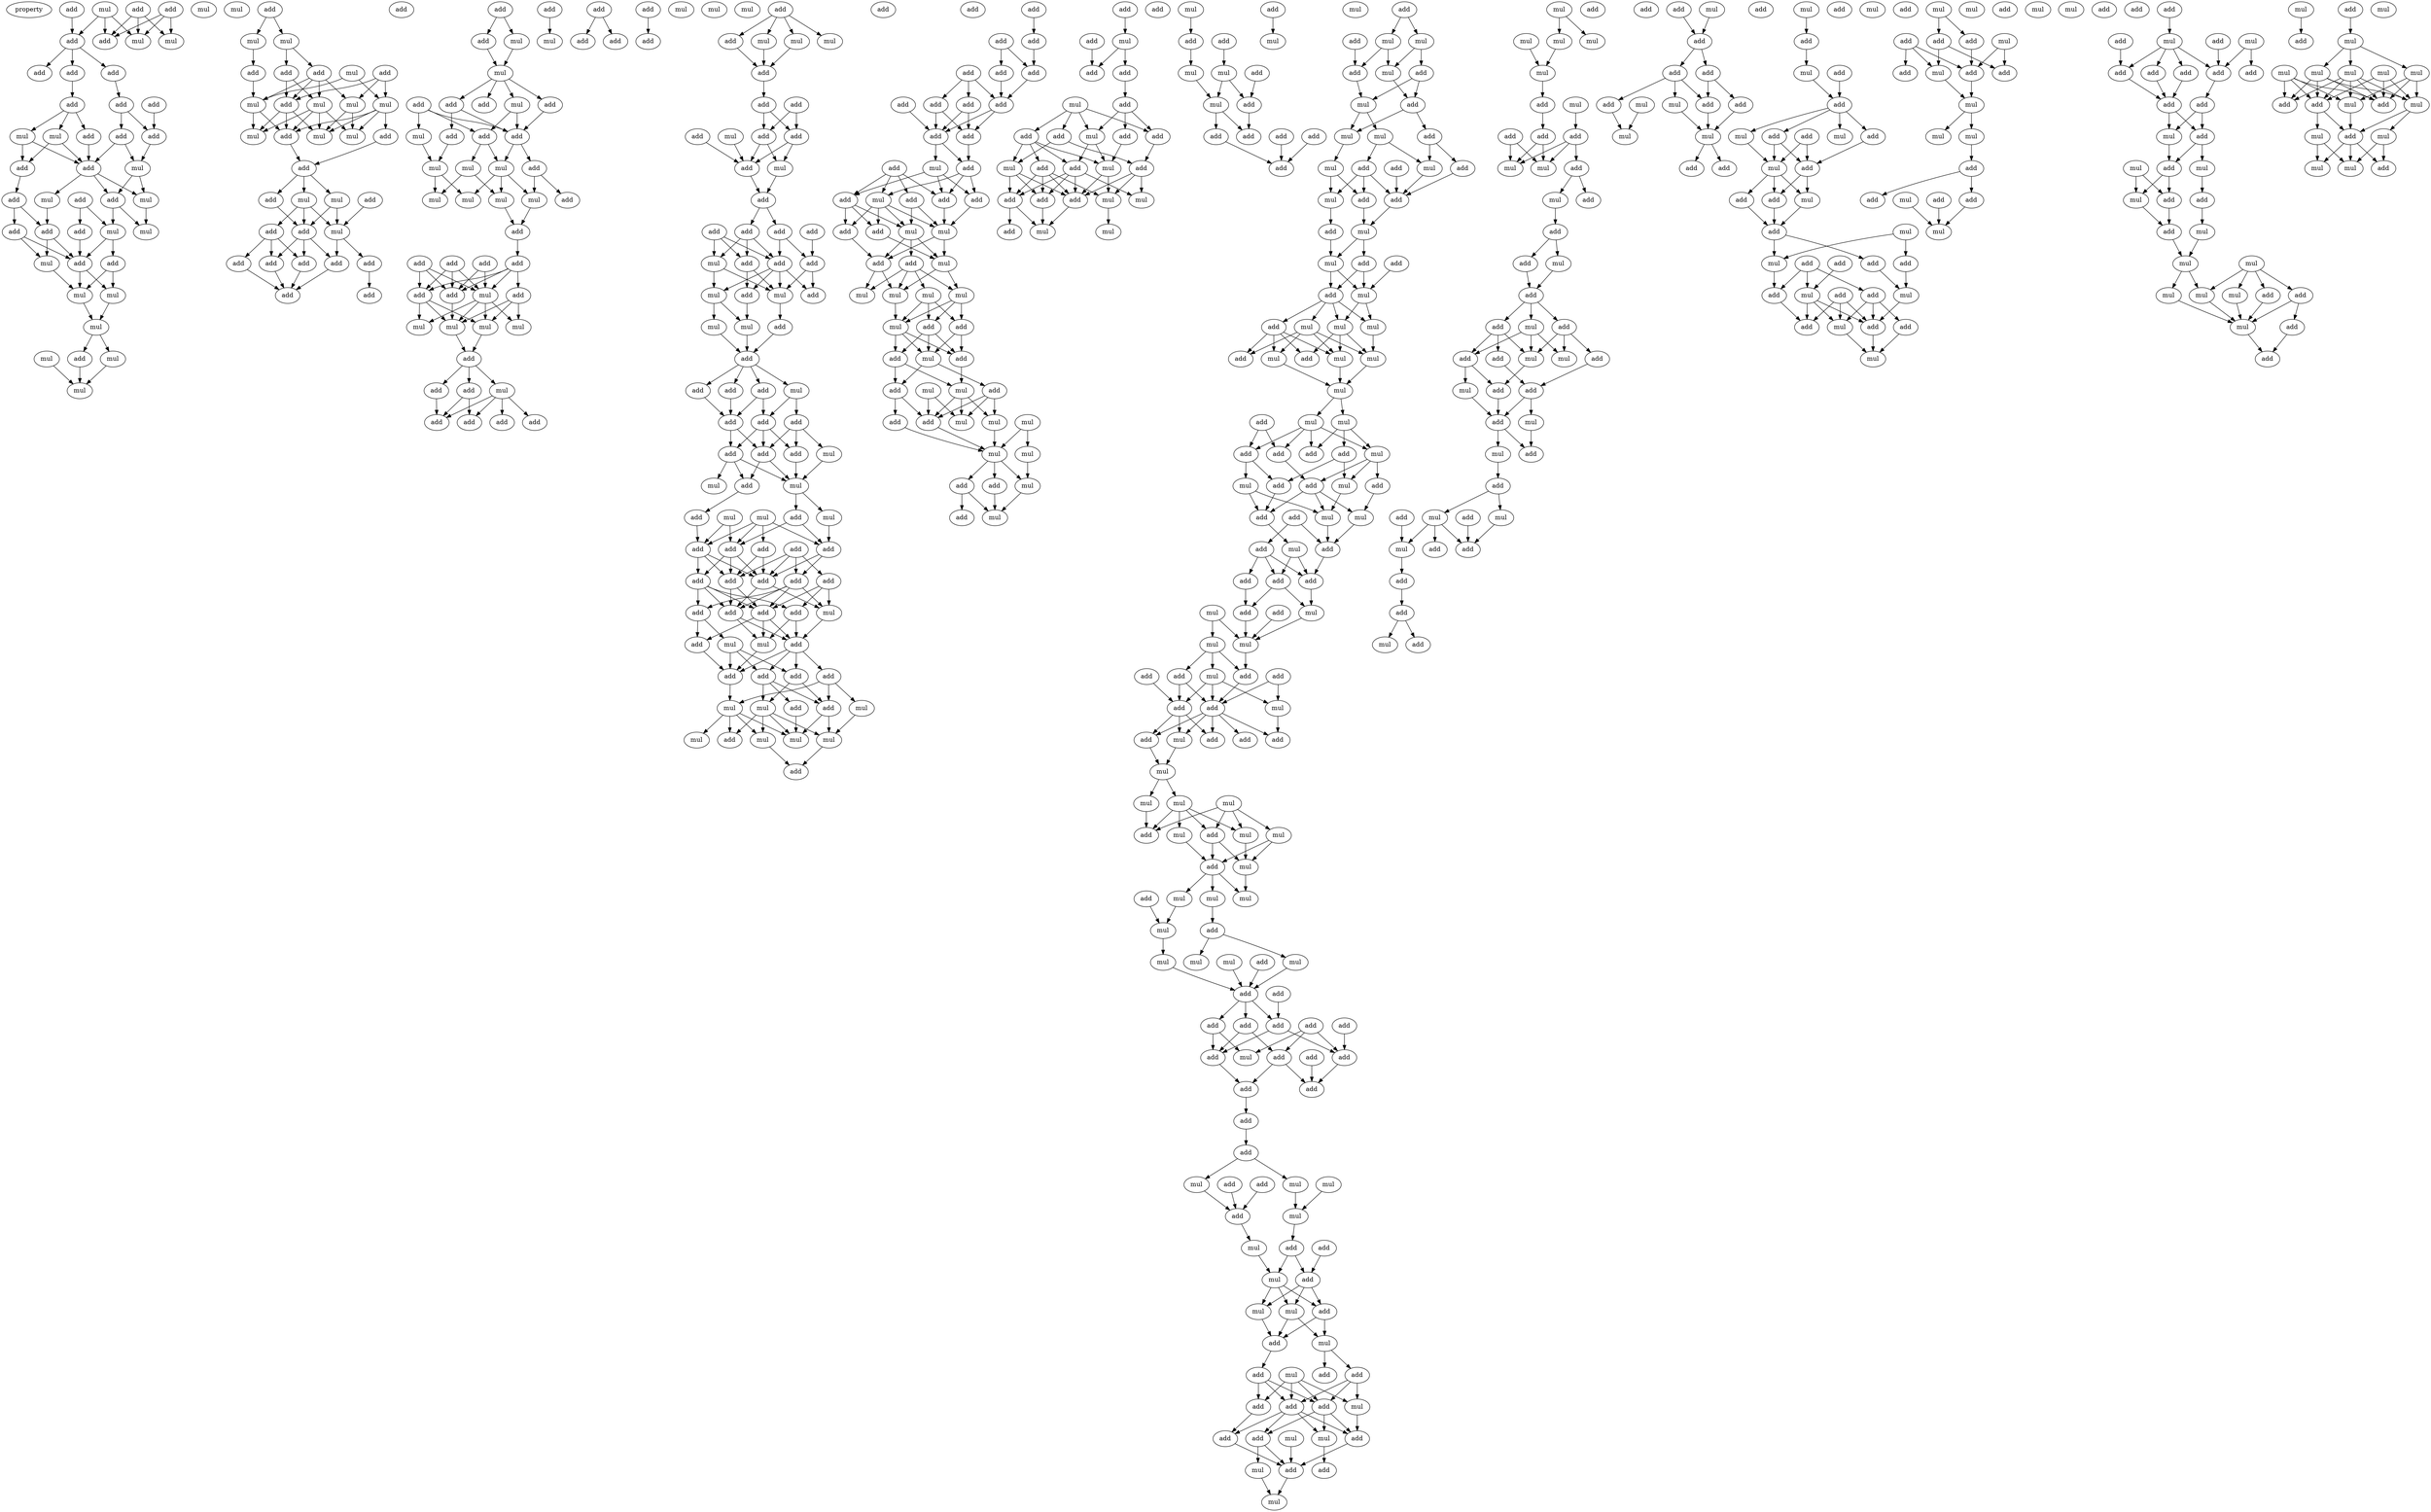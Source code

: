 digraph {
    node [fontcolor=black]
    property [mul=2,lf=1.7]
    0 [ label = mul ];
    1 [ label = add ];
    2 [ label = add ];
    3 [ label = add ];
    4 [ label = mul ];
    5 [ label = add ];
    6 [ label = add ];
    7 [ label = mul ];
    8 [ label = add ];
    9 [ label = add ];
    10 [ label = add ];
    11 [ label = add ];
    12 [ label = add ];
    13 [ label = add ];
    14 [ label = mul ];
    15 [ label = mul ];
    16 [ label = add ];
    17 [ label = add ];
    18 [ label = add ];
    19 [ label = add ];
    20 [ label = add ];
    21 [ label = mul ];
    22 [ label = mul ];
    23 [ label = add ];
    24 [ label = mul ];
    25 [ label = add ];
    26 [ label = add ];
    27 [ label = add ];
    28 [ label = add ];
    29 [ label = mul ];
    30 [ label = mul ];
    31 [ label = add ];
    32 [ label = add ];
    33 [ label = add ];
    34 [ label = mul ];
    35 [ label = mul ];
    36 [ label = mul ];
    37 [ label = mul ];
    38 [ label = mul ];
    39 [ label = mul ];
    40 [ label = add ];
    41 [ label = mul ];
    42 [ label = mul ];
    43 [ label = mul ];
    44 [ label = add ];
    45 [ label = add ];
    46 [ label = mul ];
    47 [ label = mul ];
    48 [ label = add ];
    49 [ label = mul ];
    50 [ label = add ];
    51 [ label = add ];
    52 [ label = add ];
    53 [ label = mul ];
    54 [ label = mul ];
    55 [ label = add ];
    56 [ label = mul ];
    57 [ label = mul ];
    58 [ label = mul ];
    59 [ label = mul ];
    60 [ label = add ];
    61 [ label = mul ];
    62 [ label = add ];
    63 [ label = add ];
    64 [ label = mul ];
    65 [ label = add ];
    66 [ label = add ];
    67 [ label = mul ];
    68 [ label = add ];
    69 [ label = add ];
    70 [ label = mul ];
    71 [ label = add ];
    72 [ label = add ];
    73 [ label = add ];
    74 [ label = add ];
    75 [ label = add ];
    76 [ label = add ];
    77 [ label = add ];
    78 [ label = add ];
    79 [ label = add ];
    80 [ label = mul ];
    81 [ label = mul ];
    82 [ label = add ];
    83 [ label = add ];
    84 [ label = add ];
    85 [ label = add ];
    86 [ label = mul ];
    87 [ label = add ];
    88 [ label = mul ];
    89 [ label = add ];
    90 [ label = add ];
    91 [ label = mul ];
    92 [ label = add ];
    93 [ label = mul ];
    94 [ label = mul ];
    95 [ label = mul ];
    96 [ label = add ];
    97 [ label = mul ];
    98 [ label = mul ];
    99 [ label = mul ];
    100 [ label = add ];
    101 [ label = add ];
    102 [ label = add ];
    103 [ label = add ];
    104 [ label = add ];
    105 [ label = add ];
    106 [ label = add ];
    107 [ label = mul ];
    108 [ label = add ];
    109 [ label = mul ];
    110 [ label = mul ];
    111 [ label = mul ];
    112 [ label = mul ];
    113 [ label = add ];
    114 [ label = add ];
    115 [ label = mul ];
    116 [ label = add ];
    117 [ label = add ];
    118 [ label = add ];
    119 [ label = add ];
    120 [ label = add ];
    121 [ label = add ];
    122 [ label = mul ];
    123 [ label = add ];
    124 [ label = add ];
    125 [ label = mul ];
    126 [ label = mul ];
    127 [ label = mul ];
    128 [ label = add ];
    129 [ label = add ];
    130 [ label = add ];
    131 [ label = add ];
    132 [ label = add ];
    133 [ label = mul ];
    134 [ label = mul ];
    135 [ label = add ];
    136 [ label = mul ];
    137 [ label = add ];
    138 [ label = add ];
    139 [ label = add ];
    140 [ label = add ];
    141 [ label = add ];
    142 [ label = add ];
    143 [ label = mul ];
    144 [ label = add ];
    145 [ label = mul ];
    146 [ label = add ];
    147 [ label = add ];
    148 [ label = add ];
    149 [ label = add ];
    150 [ label = add ];
    151 [ label = add ];
    152 [ label = add ];
    153 [ label = mul ];
    154 [ label = add ];
    155 [ label = add ];
    156 [ label = add ];
    157 [ label = mul ];
    158 [ label = mul ];
    159 [ label = add ];
    160 [ label = add ];
    161 [ label = mul ];
    162 [ label = mul ];
    163 [ label = add ];
    164 [ label = add ];
    165 [ label = add ];
    166 [ label = add ];
    167 [ label = mul ];
    168 [ label = add ];
    169 [ label = add ];
    170 [ label = add ];
    171 [ label = add ];
    172 [ label = mul ];
    173 [ label = add ];
    174 [ label = add ];
    175 [ label = mul ];
    176 [ label = add ];
    177 [ label = mul ];
    178 [ label = mul ];
    179 [ label = mul ];
    180 [ label = add ];
    181 [ label = mul ];
    182 [ label = add ];
    183 [ label = add ];
    184 [ label = add ];
    185 [ label = add ];
    186 [ label = add ];
    187 [ label = add ];
    188 [ label = add ];
    189 [ label = add ];
    190 [ label = add ];
    191 [ label = add ];
    192 [ label = add ];
    193 [ label = add ];
    194 [ label = add ];
    195 [ label = add ];
    196 [ label = mul ];
    197 [ label = add ];
    198 [ label = add ];
    199 [ label = add ];
    200 [ label = mul ];
    201 [ label = mul ];
    202 [ label = add ];
    203 [ label = add ];
    204 [ label = add ];
    205 [ label = add ];
    206 [ label = mul ];
    207 [ label = add ];
    208 [ label = mul ];
    209 [ label = mul ];
    210 [ label = add ];
    211 [ label = mul ];
    212 [ label = mul ];
    213 [ label = mul ];
    214 [ label = mul ];
    215 [ label = add ];
    216 [ label = add ];
    217 [ label = add ];
    218 [ label = add ];
    219 [ label = add ];
    220 [ label = add ];
    221 [ label = add ];
    222 [ label = add ];
    223 [ label = add ];
    224 [ label = add ];
    225 [ label = add ];
    226 [ label = add ];
    227 [ label = add ];
    228 [ label = add ];
    229 [ label = add ];
    230 [ label = add ];
    231 [ label = mul ];
    232 [ label = add ];
    233 [ label = mul ];
    234 [ label = add ];
    235 [ label = add ];
    236 [ label = add ];
    237 [ label = add ];
    238 [ label = add ];
    239 [ label = mul ];
    240 [ label = mul ];
    241 [ label = add ];
    242 [ label = add ];
    243 [ label = mul ];
    244 [ label = mul ];
    245 [ label = mul ];
    246 [ label = mul ];
    247 [ label = mul ];
    248 [ label = mul ];
    249 [ label = add ];
    250 [ label = add ];
    251 [ label = mul ];
    252 [ label = add ];
    253 [ label = add ];
    254 [ label = mul ];
    255 [ label = add ];
    256 [ label = add ];
    257 [ label = mul ];
    258 [ label = mul ];
    259 [ label = mul ];
    260 [ label = add ];
    261 [ label = mul ];
    262 [ label = add ];
    263 [ label = mul ];
    264 [ label = mul ];
    265 [ label = add ];
    266 [ label = add ];
    267 [ label = mul ];
    268 [ label = add ];
    269 [ label = mul ];
    270 [ label = add ];
    271 [ label = mul ];
    272 [ label = add ];
    273 [ label = add ];
    274 [ label = add ];
    275 [ label = add ];
    276 [ label = mul ];
    277 [ label = add ];
    278 [ label = add ];
    279 [ label = mul ];
    280 [ label = add ];
    281 [ label = add ];
    282 [ label = add ];
    283 [ label = mul ];
    284 [ label = add ];
    285 [ label = add ];
    286 [ label = add ];
    287 [ label = mul ];
    288 [ label = add ];
    289 [ label = mul ];
    290 [ label = add ];
    291 [ label = mul ];
    292 [ label = add ];
    293 [ label = mul ];
    294 [ label = mul ];
    295 [ label = add ];
    296 [ label = mul ];
    297 [ label = add ];
    298 [ label = add ];
    299 [ label = add ];
    300 [ label = mul ];
    301 [ label = mul ];
    302 [ label = mul ];
    303 [ label = add ];
    304 [ label = add ];
    305 [ label = add ];
    306 [ label = add ];
    307 [ label = add ];
    308 [ label = add ];
    309 [ label = add ];
    310 [ label = mul ];
    311 [ label = mul ];
    312 [ label = add ];
    313 [ label = mul ];
    314 [ label = mul ];
    315 [ label = add ];
    316 [ label = add ];
    317 [ label = mul ];
    318 [ label = add ];
    319 [ label = add ];
    320 [ label = mul ];
    321 [ label = add ];
    322 [ label = mul ];
    323 [ label = mul ];
    324 [ label = mul ];
    325 [ label = add ];
    326 [ label = mul ];
    327 [ label = add ];
    328 [ label = add ];
    329 [ label = add ];
    330 [ label = add ];
    331 [ label = mul ];
    332 [ label = mul ];
    333 [ label = add ];
    334 [ label = add ];
    335 [ label = mul ];
    336 [ label = add ];
    337 [ label = add ];
    338 [ label = mul ];
    339 [ label = mul ];
    340 [ label = mul ];
    341 [ label = add ];
    342 [ label = mul ];
    343 [ label = mul ];
    344 [ label = add ];
    345 [ label = mul ];
    346 [ label = add ];
    347 [ label = mul ];
    348 [ label = mul ];
    349 [ label = mul ];
    350 [ label = add ];
    351 [ label = mul ];
    352 [ label = add ];
    353 [ label = mul ];
    354 [ label = add ];
    355 [ label = add ];
    356 [ label = add ];
    357 [ label = add ];
    358 [ label = add ];
    359 [ label = add ];
    360 [ label = mul ];
    361 [ label = mul ];
    362 [ label = add ];
    363 [ label = add ];
    364 [ label = mul ];
    365 [ label = mul ];
    366 [ label = add ];
    367 [ label = add ];
    368 [ label = mul ];
    369 [ label = add ];
    370 [ label = add ];
    371 [ label = add ];
    372 [ label = mul ];
    373 [ label = add ];
    374 [ label = mul ];
    375 [ label = add ];
    376 [ label = mul ];
    377 [ label = mul ];
    378 [ label = mul ];
    379 [ label = add ];
    380 [ label = add ];
    381 [ label = add ];
    382 [ label = add ];
    383 [ label = add ];
    384 [ label = add ];
    385 [ label = mul ];
    386 [ label = add ];
    387 [ label = add ];
    388 [ label = add ];
    389 [ label = add ];
    390 [ label = mul ];
    391 [ label = mul ];
    392 [ label = mul ];
    393 [ label = mul ];
    394 [ label = mul ];
    395 [ label = add ];
    396 [ label = add ];
    397 [ label = mul ];
    398 [ label = mul ];
    399 [ label = mul ];
    400 [ label = add ];
    401 [ label = mul ];
    402 [ label = mul ];
    403 [ label = mul ];
    404 [ label = mul ];
    405 [ label = add ];
    406 [ label = mul ];
    407 [ label = add ];
    408 [ label = mul ];
    409 [ label = mul ];
    410 [ label = mul ];
    411 [ label = mul ];
    412 [ label = add ];
    413 [ label = add ];
    414 [ label = add ];
    415 [ label = add ];
    416 [ label = add ];
    417 [ label = add ];
    418 [ label = add ];
    419 [ label = add ];
    420 [ label = mul ];
    421 [ label = add ];
    422 [ label = add ];
    423 [ label = add ];
    424 [ label = add ];
    425 [ label = add ];
    426 [ label = add ];
    427 [ label = add ];
    428 [ label = add ];
    429 [ label = add ];
    430 [ label = mul ];
    431 [ label = add ];
    432 [ label = mul ];
    433 [ label = mul ];
    434 [ label = add ];
    435 [ label = mul ];
    436 [ label = add ];
    437 [ label = add ];
    438 [ label = mul ];
    439 [ label = mul ];
    440 [ label = add ];
    441 [ label = add ];
    442 [ label = mul ];
    443 [ label = mul ];
    444 [ label = add ];
    445 [ label = mul ];
    446 [ label = add ];
    447 [ label = mul ];
    448 [ label = add ];
    449 [ label = add ];
    450 [ label = mul ];
    451 [ label = add ];
    452 [ label = add ];
    453 [ label = add ];
    454 [ label = mul ];
    455 [ label = add ];
    456 [ label = add ];
    457 [ label = mul ];
    458 [ label = add ];
    459 [ label = add ];
    460 [ label = add ];
    461 [ label = mul ];
    462 [ label = mul ];
    463 [ label = mul ];
    464 [ label = mul ];
    465 [ label = mul ];
    466 [ label = mul ];
    467 [ label = mul ];
    468 [ label = add ];
    469 [ label = mul ];
    470 [ label = add ];
    471 [ label = add ];
    472 [ label = add ];
    473 [ label = mul ];
    474 [ label = mul ];
    475 [ label = add ];
    476 [ label = mul ];
    477 [ label = add ];
    478 [ label = add ];
    479 [ label = add ];
    480 [ label = add ];
    481 [ label = mul ];
    482 [ label = add ];
    483 [ label = mul ];
    484 [ label = add ];
    485 [ label = add ];
    486 [ label = add ];
    487 [ label = mul ];
    488 [ label = add ];
    489 [ label = mul ];
    490 [ label = add ];
    491 [ label = mul ];
    492 [ label = add ];
    493 [ label = add ];
    494 [ label = add ];
    495 [ label = mul ];
    496 [ label = mul ];
    497 [ label = add ];
    498 [ label = add ];
    499 [ label = add ];
    500 [ label = mul ];
    501 [ label = add ];
    502 [ label = add ];
    503 [ label = mul ];
    504 [ label = add ];
    505 [ label = mul ];
    506 [ label = add ];
    507 [ label = add ];
    508 [ label = add ];
    509 [ label = mul ];
    510 [ label = add ];
    511 [ label = add ];
    512 [ label = mul ];
    513 [ label = add ];
    514 [ label = add ];
    515 [ label = add ];
    516 [ label = add ];
    517 [ label = mul ];
    518 [ label = add ];
    519 [ label = add ];
    520 [ label = mul ];
    521 [ label = mul ];
    522 [ label = mul ];
    523 [ label = add ];
    524 [ label = add ];
    525 [ label = add ];
    526 [ label = mul ];
    527 [ label = add ];
    528 [ label = add ];
    529 [ label = mul ];
    530 [ label = mul ];
    531 [ label = add ];
    532 [ label = add ];
    533 [ label = add ];
    534 [ label = add ];
    535 [ label = add ];
    536 [ label = mul ];
    537 [ label = add ];
    538 [ label = mul ];
    539 [ label = mul ];
    540 [ label = add ];
    541 [ label = add ];
    542 [ label = add ];
    543 [ label = mul ];
    544 [ label = mul ];
    545 [ label = add ];
    546 [ label = mul ];
    547 [ label = add ];
    548 [ label = add ];
    549 [ label = add ];
    550 [ label = add ];
    551 [ label = add ];
    552 [ label = add ];
    553 [ label = add ];
    554 [ label = mul ];
    555 [ label = mul ];
    556 [ label = add ];
    557 [ label = add ];
    558 [ label = add ];
    559 [ label = mul ];
    560 [ label = mul ];
    561 [ label = mul ];
    562 [ label = add ];
    563 [ label = add ];
    564 [ label = mul ];
    565 [ label = add ];
    566 [ label = mul ];
    567 [ label = add ];
    568 [ label = add ];
    569 [ label = add ];
    570 [ label = mul ];
    571 [ label = mul ];
    572 [ label = add ];
    573 [ label = mul ];
    574 [ label = mul ];
    575 [ label = mul ];
    576 [ label = add ];
    577 [ label = mul ];
    578 [ label = add ];
    579 [ label = add ];
    580 [ label = add ];
    581 [ label = mul ];
    582 [ label = mul ];
    583 [ label = add ];
    584 [ label = add ];
    585 [ label = add ];
    586 [ label = add ];
    587 [ label = add ];
    588 [ label = mul ];
    589 [ label = mul ];
    590 [ label = add ];
    591 [ label = add ];
    592 [ label = add ];
    593 [ label = add ];
    594 [ label = add ];
    595 [ label = add ];
    596 [ label = add ];
    597 [ label = mul ];
    598 [ label = add ];
    599 [ label = add ];
    600 [ label = mul ];
    601 [ label = mul ];
    602 [ label = mul ];
    603 [ label = add ];
    604 [ label = add ];
    605 [ label = mul ];
    606 [ label = add ];
    607 [ label = mul ];
    608 [ label = mul ];
    609 [ label = mul ];
    610 [ label = add ];
    611 [ label = mul ];
    612 [ label = mul ];
    613 [ label = add ];
    614 [ label = mul ];
    615 [ label = add ];
    616 [ label = add ];
    617 [ label = mul ];
    618 [ label = add ];
    619 [ label = add ];
    620 [ label = mul ];
    621 [ label = mul ];
    622 [ label = mul ];
    623 [ label = mul ];
    624 [ label = mul ];
    625 [ label = mul ];
    626 [ label = add ];
    627 [ label = mul ];
    628 [ label = mul ];
    629 [ label = add ];
    630 [ label = add ];
    631 [ label = mul ];
    632 [ label = mul ];
    633 [ label = add ];
    634 [ label = add ];
    635 [ label = mul ];
    636 [ label = mul ];
    637 [ label = mul ];
    0 -> 5 [ name = 0 ];
    0 -> 6 [ name = 1 ];
    0 -> 7 [ name = 2 ];
    1 -> 4 [ name = 3 ];
    1 -> 6 [ name = 4 ];
    1 -> 7 [ name = 5 ];
    2 -> 4 [ name = 6 ];
    2 -> 6 [ name = 7 ];
    2 -> 7 [ name = 8 ];
    3 -> 5 [ name = 9 ];
    5 -> 8 [ name = 10 ];
    5 -> 9 [ name = 11 ];
    5 -> 10 [ name = 12 ];
    9 -> 13 [ name = 13 ];
    10 -> 12 [ name = 14 ];
    11 -> 17 [ name = 15 ];
    12 -> 17 [ name = 16 ];
    12 -> 18 [ name = 17 ];
    13 -> 14 [ name = 18 ];
    13 -> 15 [ name = 19 ];
    13 -> 16 [ name = 20 ];
    14 -> 19 [ name = 21 ];
    14 -> 20 [ name = 22 ];
    15 -> 19 [ name = 23 ];
    15 -> 20 [ name = 24 ];
    16 -> 19 [ name = 25 ];
    17 -> 21 [ name = 26 ];
    18 -> 19 [ name = 27 ];
    18 -> 21 [ name = 28 ];
    19 -> 22 [ name = 29 ];
    19 -> 24 [ name = 30 ];
    19 -> 26 [ name = 31 ];
    20 -> 23 [ name = 32 ];
    21 -> 22 [ name = 33 ];
    21 -> 26 [ name = 34 ];
    22 -> 29 [ name = 35 ];
    23 -> 27 [ name = 36 ];
    23 -> 28 [ name = 37 ];
    24 -> 27 [ name = 38 ];
    25 -> 30 [ name = 39 ];
    25 -> 31 [ name = 40 ];
    26 -> 29 [ name = 41 ];
    26 -> 30 [ name = 42 ];
    27 -> 33 [ name = 43 ];
    27 -> 34 [ name = 44 ];
    28 -> 33 [ name = 45 ];
    28 -> 34 [ name = 46 ];
    30 -> 32 [ name = 47 ];
    30 -> 33 [ name = 48 ];
    31 -> 33 [ name = 49 ];
    32 -> 35 [ name = 50 ];
    32 -> 36 [ name = 51 ];
    33 -> 35 [ name = 52 ];
    33 -> 36 [ name = 53 ];
    34 -> 36 [ name = 54 ];
    35 -> 37 [ name = 55 ];
    36 -> 37 [ name = 56 ];
    37 -> 39 [ name = 57 ];
    37 -> 40 [ name = 58 ];
    38 -> 42 [ name = 59 ];
    39 -> 42 [ name = 60 ];
    40 -> 42 [ name = 61 ];
    44 -> 46 [ name = 62 ];
    44 -> 47 [ name = 63 ];
    46 -> 48 [ name = 64 ];
    46 -> 51 [ name = 65 ];
    47 -> 50 [ name = 66 ];
    48 -> 53 [ name = 67 ];
    48 -> 55 [ name = 68 ];
    49 -> 54 [ name = 69 ];
    49 -> 56 [ name = 70 ];
    50 -> 56 [ name = 71 ];
    51 -> 53 [ name = 72 ];
    51 -> 55 [ name = 73 ];
    51 -> 56 [ name = 74 ];
    51 -> 57 [ name = 75 ];
    52 -> 54 [ name = 76 ];
    52 -> 55 [ name = 77 ];
    52 -> 57 [ name = 78 ];
    53 -> 58 [ name = 79 ];
    53 -> 59 [ name = 80 ];
    53 -> 61 [ name = 81 ];
    53 -> 62 [ name = 82 ];
    54 -> 58 [ name = 83 ];
    54 -> 60 [ name = 84 ];
    54 -> 61 [ name = 85 ];
    54 -> 62 [ name = 86 ];
    55 -> 59 [ name = 87 ];
    55 -> 61 [ name = 88 ];
    55 -> 62 [ name = 89 ];
    56 -> 59 [ name = 90 ];
    56 -> 62 [ name = 91 ];
    57 -> 58 [ name = 92 ];
    57 -> 61 [ name = 93 ];
    60 -> 63 [ name = 94 ];
    62 -> 63 [ name = 95 ];
    63 -> 64 [ name = 96 ];
    63 -> 65 [ name = 97 ];
    63 -> 67 [ name = 98 ];
    64 -> 69 [ name = 99 ];
    64 -> 70 [ name = 100 ];
    65 -> 69 [ name = 101 ];
    66 -> 70 [ name = 102 ];
    67 -> 68 [ name = 103 ];
    67 -> 69 [ name = 104 ];
    67 -> 70 [ name = 105 ];
    68 -> 72 [ name = 106 ];
    68 -> 74 [ name = 107 ];
    68 -> 75 [ name = 108 ];
    69 -> 72 [ name = 109 ];
    69 -> 73 [ name = 110 ];
    69 -> 75 [ name = 111 ];
    70 -> 71 [ name = 112 ];
    70 -> 73 [ name = 113 ];
    71 -> 77 [ name = 114 ];
    72 -> 76 [ name = 115 ];
    73 -> 76 [ name = 116 ];
    74 -> 76 [ name = 117 ];
    75 -> 76 [ name = 118 ];
    78 -> 79 [ name = 119 ];
    78 -> 80 [ name = 120 ];
    79 -> 81 [ name = 121 ];
    80 -> 81 [ name = 122 ];
    81 -> 82 [ name = 123 ];
    81 -> 84 [ name = 124 ];
    81 -> 85 [ name = 125 ];
    81 -> 86 [ name = 126 ];
    82 -> 87 [ name = 127 ];
    83 -> 87 [ name = 128 ];
    83 -> 88 [ name = 129 ];
    83 -> 90 [ name = 130 ];
    85 -> 87 [ name = 131 ];
    85 -> 89 [ name = 132 ];
    86 -> 87 [ name = 133 ];
    86 -> 90 [ name = 134 ];
    87 -> 92 [ name = 135 ];
    87 -> 94 [ name = 136 ];
    88 -> 93 [ name = 137 ];
    89 -> 93 [ name = 138 ];
    90 -> 91 [ name = 139 ];
    90 -> 94 [ name = 140 ];
    91 -> 97 [ name = 141 ];
    91 -> 98 [ name = 142 ];
    92 -> 95 [ name = 143 ];
    92 -> 96 [ name = 144 ];
    93 -> 98 [ name = 145 ];
    93 -> 99 [ name = 146 ];
    94 -> 95 [ name = 147 ];
    94 -> 97 [ name = 148 ];
    94 -> 99 [ name = 149 ];
    95 -> 100 [ name = 150 ];
    97 -> 100 [ name = 151 ];
    100 -> 101 [ name = 152 ];
    101 -> 105 [ name = 153 ];
    101 -> 106 [ name = 154 ];
    101 -> 107 [ name = 155 ];
    101 -> 108 [ name = 156 ];
    102 -> 105 [ name = 157 ];
    102 -> 107 [ name = 158 ];
    102 -> 108 [ name = 159 ];
    103 -> 107 [ name = 160 ];
    103 -> 108 [ name = 161 ];
    104 -> 105 [ name = 162 ];
    104 -> 107 [ name = 163 ];
    104 -> 108 [ name = 164 ];
    105 -> 109 [ name = 165 ];
    105 -> 111 [ name = 166 ];
    105 -> 112 [ name = 167 ];
    106 -> 110 [ name = 168 ];
    106 -> 111 [ name = 169 ];
    106 -> 112 [ name = 170 ];
    107 -> 109 [ name = 171 ];
    107 -> 110 [ name = 172 ];
    107 -> 111 [ name = 173 ];
    107 -> 112 [ name = 174 ];
    108 -> 111 [ name = 175 ];
    111 -> 113 [ name = 176 ];
    112 -> 113 [ name = 177 ];
    113 -> 114 [ name = 178 ];
    113 -> 115 [ name = 179 ];
    113 -> 116 [ name = 180 ];
    114 -> 117 [ name = 181 ];
    114 -> 119 [ name = 182 ];
    115 -> 117 [ name = 183 ];
    115 -> 118 [ name = 184 ];
    115 -> 119 [ name = 185 ];
    115 -> 120 [ name = 186 ];
    116 -> 117 [ name = 187 ];
    121 -> 122 [ name = 188 ];
    123 -> 128 [ name = 189 ];
    123 -> 129 [ name = 190 ];
    124 -> 130 [ name = 191 ];
    131 -> 133 [ name = 192 ];
    131 -> 134 [ name = 193 ];
    131 -> 135 [ name = 194 ];
    131 -> 136 [ name = 195 ];
    133 -> 137 [ name = 196 ];
    135 -> 137 [ name = 197 ];
    136 -> 137 [ name = 198 ];
    137 -> 139 [ name = 199 ];
    138 -> 140 [ name = 200 ];
    138 -> 141 [ name = 201 ];
    139 -> 140 [ name = 202 ];
    139 -> 141 [ name = 203 ];
    140 -> 144 [ name = 204 ];
    140 -> 145 [ name = 205 ];
    141 -> 144 [ name = 206 ];
    141 -> 145 [ name = 207 ];
    142 -> 144 [ name = 208 ];
    143 -> 144 [ name = 209 ];
    144 -> 146 [ name = 210 ];
    145 -> 146 [ name = 211 ];
    146 -> 147 [ name = 212 ];
    146 -> 149 [ name = 213 ];
    147 -> 151 [ name = 214 ];
    147 -> 153 [ name = 215 ];
    147 -> 154 [ name = 216 ];
    148 -> 151 [ name = 217 ];
    148 -> 153 [ name = 218 ];
    148 -> 154 [ name = 219 ];
    149 -> 152 [ name = 220 ];
    149 -> 154 [ name = 221 ];
    150 -> 152 [ name = 222 ];
    151 -> 155 [ name = 223 ];
    151 -> 158 [ name = 224 ];
    152 -> 156 [ name = 225 ];
    152 -> 158 [ name = 226 ];
    153 -> 157 [ name = 227 ];
    153 -> 158 [ name = 228 ];
    154 -> 155 [ name = 229 ];
    154 -> 156 [ name = 230 ];
    154 -> 157 [ name = 231 ];
    154 -> 158 [ name = 232 ];
    155 -> 162 [ name = 233 ];
    157 -> 161 [ name = 234 ];
    157 -> 162 [ name = 235 ];
    158 -> 160 [ name = 236 ];
    160 -> 163 [ name = 237 ];
    161 -> 163 [ name = 238 ];
    162 -> 163 [ name = 239 ];
    163 -> 164 [ name = 240 ];
    163 -> 165 [ name = 241 ];
    163 -> 166 [ name = 242 ];
    163 -> 167 [ name = 243 ];
    164 -> 168 [ name = 244 ];
    164 -> 170 [ name = 245 ];
    165 -> 168 [ name = 246 ];
    166 -> 168 [ name = 247 ];
    167 -> 169 [ name = 248 ];
    167 -> 170 [ name = 249 ];
    168 -> 173 [ name = 250 ];
    168 -> 174 [ name = 251 ];
    169 -> 171 [ name = 252 ];
    169 -> 172 [ name = 253 ];
    169 -> 173 [ name = 254 ];
    170 -> 171 [ name = 255 ];
    170 -> 173 [ name = 256 ];
    170 -> 174 [ name = 257 ];
    171 -> 177 [ name = 258 ];
    172 -> 177 [ name = 259 ];
    173 -> 176 [ name = 260 ];
    173 -> 177 [ name = 261 ];
    174 -> 175 [ name = 262 ];
    174 -> 176 [ name = 263 ];
    174 -> 177 [ name = 264 ];
    176 -> 180 [ name = 265 ];
    177 -> 179 [ name = 266 ];
    177 -> 182 [ name = 267 ];
    178 -> 183 [ name = 268 ];
    178 -> 187 [ name = 269 ];
    179 -> 186 [ name = 270 ];
    180 -> 183 [ name = 271 ];
    181 -> 183 [ name = 272 ];
    181 -> 184 [ name = 273 ];
    181 -> 186 [ name = 274 ];
    181 -> 187 [ name = 275 ];
    182 -> 186 [ name = 276 ];
    182 -> 187 [ name = 277 ];
    183 -> 188 [ name = 278 ];
    183 -> 189 [ name = 279 ];
    183 -> 191 [ name = 280 ];
    184 -> 188 [ name = 281 ];
    184 -> 191 [ name = 282 ];
    185 -> 188 [ name = 283 ];
    185 -> 190 [ name = 284 ];
    185 -> 191 [ name = 285 ];
    185 -> 192 [ name = 286 ];
    186 -> 188 [ name = 287 ];
    186 -> 190 [ name = 288 ];
    187 -> 188 [ name = 289 ];
    187 -> 189 [ name = 290 ];
    187 -> 191 [ name = 291 ];
    188 -> 196 [ name = 292 ];
    188 -> 197 [ name = 293 ];
    189 -> 193 [ name = 294 ];
    189 -> 194 [ name = 295 ];
    189 -> 195 [ name = 296 ];
    189 -> 197 [ name = 297 ];
    190 -> 193 [ name = 298 ];
    190 -> 195 [ name = 299 ];
    190 -> 196 [ name = 300 ];
    190 -> 197 [ name = 301 ];
    191 -> 195 [ name = 302 ];
    191 -> 197 [ name = 303 ];
    192 -> 194 [ name = 304 ];
    192 -> 195 [ name = 305 ];
    192 -> 196 [ name = 306 ];
    193 -> 198 [ name = 307 ];
    193 -> 201 [ name = 308 ];
    194 -> 199 [ name = 309 ];
    194 -> 200 [ name = 310 ];
    195 -> 198 [ name = 311 ];
    195 -> 199 [ name = 312 ];
    195 -> 200 [ name = 313 ];
    196 -> 199 [ name = 314 ];
    197 -> 199 [ name = 315 ];
    197 -> 200 [ name = 316 ];
    198 -> 205 [ name = 317 ];
    199 -> 202 [ name = 318 ];
    199 -> 203 [ name = 319 ];
    199 -> 204 [ name = 320 ];
    199 -> 205 [ name = 321 ];
    200 -> 205 [ name = 322 ];
    201 -> 203 [ name = 323 ];
    201 -> 204 [ name = 324 ];
    201 -> 205 [ name = 325 ];
    202 -> 207 [ name = 326 ];
    202 -> 208 [ name = 327 ];
    202 -> 209 [ name = 328 ];
    203 -> 206 [ name = 329 ];
    203 -> 207 [ name = 330 ];
    203 -> 210 [ name = 331 ];
    204 -> 206 [ name = 332 ];
    204 -> 207 [ name = 333 ];
    205 -> 209 [ name = 334 ];
    206 -> 211 [ name = 335 ];
    206 -> 212 [ name = 336 ];
    206 -> 214 [ name = 337 ];
    206 -> 215 [ name = 338 ];
    207 -> 212 [ name = 339 ];
    207 -> 214 [ name = 340 ];
    208 -> 214 [ name = 341 ];
    209 -> 211 [ name = 342 ];
    209 -> 212 [ name = 343 ];
    209 -> 213 [ name = 344 ];
    209 -> 215 [ name = 345 ];
    210 -> 212 [ name = 346 ];
    211 -> 216 [ name = 347 ];
    214 -> 216 [ name = 348 ];
    217 -> 219 [ name = 349 ];
    218 -> 221 [ name = 350 ];
    218 -> 222 [ name = 351 ];
    219 -> 221 [ name = 352 ];
    220 -> 224 [ name = 353 ];
    220 -> 225 [ name = 354 ];
    220 -> 226 [ name = 355 ];
    221 -> 226 [ name = 356 ];
    222 -> 226 [ name = 357 ];
    223 -> 227 [ name = 358 ];
    224 -> 227 [ name = 359 ];
    224 -> 228 [ name = 360 ];
    225 -> 227 [ name = 361 ];
    225 -> 228 [ name = 362 ];
    226 -> 227 [ name = 363 ];
    226 -> 228 [ name = 364 ];
    227 -> 229 [ name = 365 ];
    227 -> 231 [ name = 366 ];
    228 -> 229 [ name = 367 ];
    229 -> 232 [ name = 368 ];
    229 -> 233 [ name = 369 ];
    229 -> 236 [ name = 370 ];
    230 -> 232 [ name = 371 ];
    230 -> 233 [ name = 372 ];
    230 -> 234 [ name = 373 ];
    230 -> 235 [ name = 374 ];
    231 -> 232 [ name = 375 ];
    231 -> 235 [ name = 376 ];
    231 -> 236 [ name = 377 ];
    232 -> 239 [ name = 378 ];
    233 -> 237 [ name = 379 ];
    233 -> 238 [ name = 380 ];
    233 -> 239 [ name = 381 ];
    233 -> 240 [ name = 382 ];
    234 -> 239 [ name = 383 ];
    234 -> 240 [ name = 384 ];
    235 -> 237 [ name = 385 ];
    235 -> 238 [ name = 386 ];
    235 -> 240 [ name = 387 ];
    236 -> 239 [ name = 388 ];
    237 -> 242 [ name = 389 ];
    238 -> 243 [ name = 390 ];
    239 -> 242 [ name = 391 ];
    239 -> 243 [ name = 392 ];
    240 -> 241 [ name = 393 ];
    240 -> 242 [ name = 394 ];
    240 -> 243 [ name = 395 ];
    241 -> 244 [ name = 396 ];
    241 -> 245 [ name = 397 ];
    241 -> 246 [ name = 398 ];
    241 -> 247 [ name = 399 ];
    242 -> 244 [ name = 400 ];
    242 -> 245 [ name = 401 ];
    243 -> 244 [ name = 402 ];
    243 -> 247 [ name = 403 ];
    244 -> 248 [ name = 404 ];
    246 -> 248 [ name = 405 ];
    246 -> 249 [ name = 406 ];
    246 -> 250 [ name = 407 ];
    247 -> 248 [ name = 408 ];
    247 -> 249 [ name = 409 ];
    247 -> 250 [ name = 410 ];
    248 -> 251 [ name = 411 ];
    248 -> 252 [ name = 412 ];
    248 -> 253 [ name = 413 ];
    249 -> 251 [ name = 414 ];
    249 -> 253 [ name = 415 ];
    250 -> 251 [ name = 416 ];
    250 -> 252 [ name = 417 ];
    250 -> 253 [ name = 418 ];
    251 -> 255 [ name = 419 ];
    251 -> 256 [ name = 420 ];
    252 -> 255 [ name = 421 ];
    252 -> 257 [ name = 422 ];
    253 -> 257 [ name = 423 ];
    254 -> 261 [ name = 424 ];
    254 -> 262 [ name = 425 ];
    255 -> 260 [ name = 426 ];
    255 -> 262 [ name = 427 ];
    256 -> 258 [ name = 428 ];
    256 -> 261 [ name = 429 ];
    256 -> 262 [ name = 430 ];
    257 -> 258 [ name = 431 ];
    257 -> 261 [ name = 432 ];
    257 -> 262 [ name = 433 ];
    258 -> 264 [ name = 434 ];
    259 -> 263 [ name = 435 ];
    259 -> 264 [ name = 436 ];
    260 -> 264 [ name = 437 ];
    262 -> 264 [ name = 438 ];
    263 -> 267 [ name = 439 ];
    264 -> 265 [ name = 440 ];
    264 -> 266 [ name = 441 ];
    264 -> 267 [ name = 442 ];
    265 -> 269 [ name = 443 ];
    265 -> 270 [ name = 444 ];
    266 -> 269 [ name = 445 ];
    267 -> 269 [ name = 446 ];
    268 -> 271 [ name = 447 ];
    271 -> 273 [ name = 448 ];
    271 -> 275 [ name = 449 ];
    272 -> 273 [ name = 450 ];
    275 -> 277 [ name = 451 ];
    276 -> 278 [ name = 452 ];
    276 -> 279 [ name = 453 ];
    276 -> 280 [ name = 454 ];
    276 -> 282 [ name = 455 ];
    277 -> 278 [ name = 456 ];
    277 -> 279 [ name = 457 ];
    277 -> 281 [ name = 458 ];
    278 -> 286 [ name = 459 ];
    279 -> 285 [ name = 460 ];
    279 -> 287 [ name = 461 ];
    280 -> 283 [ name = 462 ];
    280 -> 286 [ name = 463 ];
    281 -> 287 [ name = 464 ];
    282 -> 283 [ name = 465 ];
    282 -> 284 [ name = 466 ];
    282 -> 285 [ name = 467 ];
    282 -> 287 [ name = 468 ];
    283 -> 288 [ name = 469 ];
    283 -> 290 [ name = 470 ];
    283 -> 292 [ name = 471 ];
    284 -> 288 [ name = 472 ];
    284 -> 289 [ name = 473 ];
    284 -> 290 [ name = 474 ];
    284 -> 292 [ name = 475 ];
    285 -> 288 [ name = 476 ];
    285 -> 290 [ name = 477 ];
    285 -> 291 [ name = 478 ];
    285 -> 292 [ name = 479 ];
    286 -> 288 [ name = 480 ];
    286 -> 289 [ name = 481 ];
    286 -> 291 [ name = 482 ];
    287 -> 288 [ name = 483 ];
    287 -> 289 [ name = 484 ];
    288 -> 293 [ name = 485 ];
    289 -> 294 [ name = 486 ];
    290 -> 293 [ name = 487 ];
    292 -> 293 [ name = 488 ];
    292 -> 295 [ name = 489 ];
    296 -> 298 [ name = 490 ];
    297 -> 300 [ name = 491 ];
    298 -> 301 [ name = 492 ];
    299 -> 303 [ name = 493 ];
    300 -> 302 [ name = 494 ];
    300 -> 303 [ name = 495 ];
    301 -> 302 [ name = 496 ];
    302 -> 304 [ name = 497 ];
    302 -> 306 [ name = 498 ];
    303 -> 304 [ name = 499 ];
    305 -> 308 [ name = 500 ];
    306 -> 308 [ name = 501 ];
    307 -> 308 [ name = 502 ];
    309 -> 310 [ name = 503 ];
    312 -> 313 [ name = 504 ];
    312 -> 314 [ name = 505 ];
    313 -> 316 [ name = 506 ];
    313 -> 317 [ name = 507 ];
    314 -> 317 [ name = 508 ];
    314 -> 318 [ name = 509 ];
    315 -> 318 [ name = 510 ];
    316 -> 319 [ name = 511 ];
    316 -> 320 [ name = 512 ];
    317 -> 319 [ name = 513 ];
    318 -> 320 [ name = 514 ];
    319 -> 321 [ name = 515 ];
    319 -> 322 [ name = 516 ];
    320 -> 322 [ name = 517 ];
    320 -> 323 [ name = 518 ];
    321 -> 324 [ name = 519 ];
    321 -> 325 [ name = 520 ];
    322 -> 326 [ name = 521 ];
    323 -> 324 [ name = 522 ];
    323 -> 328 [ name = 523 ];
    324 -> 329 [ name = 524 ];
    325 -> 329 [ name = 525 ];
    326 -> 330 [ name = 526 ];
    326 -> 331 [ name = 527 ];
    327 -> 329 [ name = 528 ];
    328 -> 329 [ name = 529 ];
    328 -> 330 [ name = 530 ];
    328 -> 331 [ name = 531 ];
    329 -> 332 [ name = 532 ];
    330 -> 332 [ name = 533 ];
    331 -> 333 [ name = 534 ];
    332 -> 335 [ name = 535 ];
    332 -> 336 [ name = 536 ];
    333 -> 335 [ name = 537 ];
    334 -> 338 [ name = 538 ];
    335 -> 337 [ name = 539 ];
    335 -> 338 [ name = 540 ];
    336 -> 337 [ name = 541 ];
    336 -> 338 [ name = 542 ];
    337 -> 339 [ name = 543 ];
    337 -> 340 [ name = 544 ];
    337 -> 341 [ name = 545 ];
    337 -> 342 [ name = 546 ];
    338 -> 340 [ name = 547 ];
    338 -> 342 [ name = 548 ];
    339 -> 343 [ name = 549 ];
    339 -> 345 [ name = 550 ];
    339 -> 346 [ name = 551 ];
    339 -> 347 [ name = 552 ];
    340 -> 343 [ name = 553 ];
    340 -> 344 [ name = 554 ];
    340 -> 345 [ name = 555 ];
    341 -> 343 [ name = 556 ];
    341 -> 344 [ name = 557 ];
    341 -> 346 [ name = 558 ];
    341 -> 347 [ name = 559 ];
    342 -> 345 [ name = 560 ];
    343 -> 348 [ name = 561 ];
    345 -> 348 [ name = 562 ];
    347 -> 348 [ name = 563 ];
    348 -> 349 [ name = 564 ];
    348 -> 351 [ name = 565 ];
    349 -> 352 [ name = 566 ];
    349 -> 353 [ name = 567 ];
    349 -> 354 [ name = 568 ];
    349 -> 355 [ name = 569 ];
    350 -> 352 [ name = 570 ];
    350 -> 354 [ name = 571 ];
    351 -> 353 [ name = 572 ];
    351 -> 355 [ name = 573 ];
    351 -> 356 [ name = 574 ];
    352 -> 359 [ name = 575 ];
    353 -> 358 [ name = 576 ];
    353 -> 359 [ name = 577 ];
    353 -> 361 [ name = 578 ];
    354 -> 357 [ name = 579 ];
    354 -> 360 [ name = 580 ];
    356 -> 357 [ name = 581 ];
    356 -> 361 [ name = 582 ];
    357 -> 363 [ name = 583 ];
    358 -> 365 [ name = 584 ];
    359 -> 363 [ name = 585 ];
    359 -> 364 [ name = 586 ];
    359 -> 365 [ name = 587 ];
    360 -> 363 [ name = 588 ];
    360 -> 364 [ name = 589 ];
    361 -> 364 [ name = 590 ];
    362 -> 366 [ name = 591 ];
    362 -> 367 [ name = 592 ];
    363 -> 368 [ name = 593 ];
    364 -> 366 [ name = 594 ];
    365 -> 366 [ name = 595 ];
    366 -> 370 [ name = 596 ];
    367 -> 369 [ name = 597 ];
    367 -> 370 [ name = 598 ];
    367 -> 371 [ name = 599 ];
    368 -> 370 [ name = 600 ];
    368 -> 371 [ name = 601 ];
    369 -> 373 [ name = 602 ];
    370 -> 372 [ name = 603 ];
    371 -> 372 [ name = 604 ];
    371 -> 373 [ name = 605 ];
    372 -> 377 [ name = 606 ];
    373 -> 377 [ name = 607 ];
    374 -> 376 [ name = 608 ];
    374 -> 377 [ name = 609 ];
    375 -> 377 [ name = 610 ];
    376 -> 378 [ name = 611 ];
    376 -> 380 [ name = 612 ];
    376 -> 382 [ name = 613 ];
    377 -> 382 [ name = 614 ];
    378 -> 383 [ name = 615 ];
    378 -> 384 [ name = 616 ];
    378 -> 385 [ name = 617 ];
    379 -> 384 [ name = 618 ];
    379 -> 385 [ name = 619 ];
    380 -> 383 [ name = 620 ];
    380 -> 384 [ name = 621 ];
    381 -> 383 [ name = 622 ];
    382 -> 384 [ name = 623 ];
    383 -> 388 [ name = 624 ];
    383 -> 389 [ name = 625 ];
    383 -> 390 [ name = 626 ];
    384 -> 386 [ name = 627 ];
    384 -> 387 [ name = 628 ];
    384 -> 388 [ name = 629 ];
    384 -> 389 [ name = 630 ];
    384 -> 390 [ name = 631 ];
    385 -> 386 [ name = 632 ];
    388 -> 391 [ name = 633 ];
    390 -> 391 [ name = 634 ];
    391 -> 392 [ name = 635 ];
    391 -> 393 [ name = 636 ];
    392 -> 395 [ name = 637 ];
    392 -> 396 [ name = 638 ];
    392 -> 397 [ name = 639 ];
    392 -> 398 [ name = 640 ];
    393 -> 395 [ name = 641 ];
    394 -> 395 [ name = 642 ];
    394 -> 396 [ name = 643 ];
    394 -> 397 [ name = 644 ];
    394 -> 399 [ name = 645 ];
    396 -> 400 [ name = 646 ];
    396 -> 401 [ name = 647 ];
    397 -> 401 [ name = 648 ];
    398 -> 400 [ name = 649 ];
    399 -> 400 [ name = 650 ];
    399 -> 401 [ name = 651 ];
    400 -> 402 [ name = 652 ];
    400 -> 403 [ name = 653 ];
    400 -> 404 [ name = 654 ];
    401 -> 403 [ name = 655 ];
    402 -> 407 [ name = 656 ];
    404 -> 406 [ name = 657 ];
    405 -> 406 [ name = 658 ];
    406 -> 410 [ name = 659 ];
    407 -> 409 [ name = 660 ];
    407 -> 411 [ name = 661 ];
    408 -> 414 [ name = 662 ];
    410 -> 414 [ name = 663 ];
    411 -> 414 [ name = 664 ];
    412 -> 414 [ name = 665 ];
    413 -> 416 [ name = 666 ];
    414 -> 415 [ name = 667 ];
    414 -> 416 [ name = 668 ];
    414 -> 417 [ name = 669 ];
    415 -> 423 [ name = 670 ];
    415 -> 424 [ name = 671 ];
    416 -> 422 [ name = 672 ];
    416 -> 423 [ name = 673 ];
    417 -> 420 [ name = 674 ];
    417 -> 423 [ name = 675 ];
    418 -> 420 [ name = 676 ];
    418 -> 422 [ name = 677 ];
    418 -> 424 [ name = 678 ];
    419 -> 422 [ name = 679 ];
    421 -> 425 [ name = 680 ];
    422 -> 425 [ name = 681 ];
    423 -> 426 [ name = 682 ];
    424 -> 425 [ name = 683 ];
    424 -> 426 [ name = 684 ];
    426 -> 427 [ name = 685 ];
    427 -> 428 [ name = 686 ];
    428 -> 432 [ name = 687 ];
    428 -> 433 [ name = 688 ];
    429 -> 434 [ name = 689 ];
    430 -> 435 [ name = 690 ];
    431 -> 434 [ name = 691 ];
    432 -> 435 [ name = 692 ];
    433 -> 434 [ name = 693 ];
    434 -> 438 [ name = 694 ];
    435 -> 436 [ name = 695 ];
    436 -> 439 [ name = 696 ];
    436 -> 440 [ name = 697 ];
    437 -> 440 [ name = 698 ];
    438 -> 439 [ name = 699 ];
    439 -> 441 [ name = 700 ];
    439 -> 442 [ name = 701 ];
    439 -> 443 [ name = 702 ];
    440 -> 441 [ name = 703 ];
    440 -> 442 [ name = 704 ];
    440 -> 443 [ name = 705 ];
    441 -> 444 [ name = 706 ];
    441 -> 445 [ name = 707 ];
    442 -> 444 [ name = 708 ];
    443 -> 444 [ name = 709 ];
    443 -> 445 [ name = 710 ];
    444 -> 446 [ name = 711 ];
    445 -> 448 [ name = 712 ];
    445 -> 449 [ name = 713 ];
    446 -> 451 [ name = 714 ];
    446 -> 452 [ name = 715 ];
    446 -> 453 [ name = 716 ];
    447 -> 450 [ name = 717 ];
    447 -> 451 [ name = 718 ];
    447 -> 452 [ name = 719 ];
    447 -> 453 [ name = 720 ];
    449 -> 450 [ name = 721 ];
    449 -> 451 [ name = 722 ];
    449 -> 453 [ name = 723 ];
    450 -> 455 [ name = 724 ];
    451 -> 455 [ name = 725 ];
    451 -> 456 [ name = 726 ];
    451 -> 457 [ name = 727 ];
    451 -> 458 [ name = 728 ];
    452 -> 456 [ name = 729 ];
    453 -> 455 [ name = 730 ];
    453 -> 457 [ name = 731 ];
    453 -> 458 [ name = 732 ];
    454 -> 460 [ name = 733 ];
    455 -> 460 [ name = 734 ];
    456 -> 460 [ name = 735 ];
    457 -> 459 [ name = 736 ];
    458 -> 460 [ name = 737 ];
    458 -> 461 [ name = 738 ];
    460 -> 462 [ name = 739 ];
    461 -> 462 [ name = 740 ];
    463 -> 464 [ name = 741 ];
    463 -> 465 [ name = 742 ];
    465 -> 467 [ name = 743 ];
    466 -> 467 [ name = 744 ];
    467 -> 468 [ name = 745 ];
    468 -> 470 [ name = 746 ];
    469 -> 471 [ name = 747 ];
    470 -> 473 [ name = 748 ];
    470 -> 474 [ name = 749 ];
    471 -> 473 [ name = 750 ];
    471 -> 474 [ name = 751 ];
    471 -> 475 [ name = 752 ];
    472 -> 473 [ name = 753 ];
    472 -> 474 [ name = 754 ];
    475 -> 476 [ name = 755 ];
    475 -> 477 [ name = 756 ];
    476 -> 478 [ name = 757 ];
    478 -> 480 [ name = 758 ];
    478 -> 481 [ name = 759 ];
    480 -> 482 [ name = 760 ];
    481 -> 482 [ name = 761 ];
    482 -> 483 [ name = 762 ];
    482 -> 484 [ name = 763 ];
    482 -> 485 [ name = 764 ];
    483 -> 487 [ name = 765 ];
    483 -> 489 [ name = 766 ];
    483 -> 490 [ name = 767 ];
    484 -> 487 [ name = 768 ];
    484 -> 488 [ name = 769 ];
    484 -> 490 [ name = 770 ];
    485 -> 486 [ name = 771 ];
    485 -> 487 [ name = 772 ];
    485 -> 489 [ name = 773 ];
    486 -> 493 [ name = 774 ];
    487 -> 492 [ name = 775 ];
    488 -> 493 [ name = 776 ];
    490 -> 491 [ name = 777 ];
    490 -> 492 [ name = 778 ];
    491 -> 494 [ name = 779 ];
    492 -> 494 [ name = 780 ];
    493 -> 494 [ name = 781 ];
    493 -> 495 [ name = 782 ];
    494 -> 496 [ name = 783 ];
    494 -> 497 [ name = 784 ];
    495 -> 497 [ name = 785 ];
    496 -> 498 [ name = 786 ];
    498 -> 500 [ name = 787 ];
    498 -> 503 [ name = 788 ];
    500 -> 504 [ name = 789 ];
    500 -> 505 [ name = 790 ];
    500 -> 506 [ name = 791 ];
    501 -> 505 [ name = 792 ];
    502 -> 506 [ name = 793 ];
    503 -> 506 [ name = 794 ];
    505 -> 507 [ name = 795 ];
    507 -> 510 [ name = 796 ];
    508 -> 511 [ name = 797 ];
    509 -> 511 [ name = 798 ];
    510 -> 512 [ name = 799 ];
    510 -> 513 [ name = 800 ];
    511 -> 514 [ name = 801 ];
    511 -> 515 [ name = 802 ];
    514 -> 516 [ name = 803 ];
    514 -> 517 [ name = 804 ];
    514 -> 519 [ name = 805 ];
    515 -> 518 [ name = 806 ];
    515 -> 519 [ name = 807 ];
    516 -> 521 [ name = 808 ];
    517 -> 522 [ name = 809 ];
    518 -> 522 [ name = 810 ];
    519 -> 522 [ name = 811 ];
    520 -> 521 [ name = 812 ];
    522 -> 523 [ name = 813 ];
    522 -> 524 [ name = 814 ];
    526 -> 528 [ name = 815 ];
    528 -> 530 [ name = 816 ];
    530 -> 533 [ name = 817 ];
    532 -> 533 [ name = 818 ];
    533 -> 535 [ name = 819 ];
    533 -> 536 [ name = 820 ];
    533 -> 537 [ name = 821 ];
    533 -> 538 [ name = 822 ];
    534 -> 539 [ name = 823 ];
    534 -> 540 [ name = 824 ];
    535 -> 540 [ name = 825 ];
    536 -> 539 [ name = 826 ];
    537 -> 539 [ name = 827 ];
    537 -> 540 [ name = 828 ];
    539 -> 541 [ name = 829 ];
    539 -> 542 [ name = 830 ];
    539 -> 543 [ name = 831 ];
    540 -> 541 [ name = 832 ];
    540 -> 543 [ name = 833 ];
    541 -> 545 [ name = 834 ];
    542 -> 545 [ name = 835 ];
    543 -> 545 [ name = 836 ];
    544 -> 546 [ name = 837 ];
    544 -> 550 [ name = 838 ];
    545 -> 546 [ name = 839 ];
    545 -> 548 [ name = 840 ];
    546 -> 551 [ name = 841 ];
    547 -> 551 [ name = 842 ];
    547 -> 552 [ name = 843 ];
    547 -> 554 [ name = 844 ];
    548 -> 555 [ name = 845 ];
    549 -> 554 [ name = 846 ];
    550 -> 555 [ name = 847 ];
    551 -> 557 [ name = 848 ];
    552 -> 556 [ name = 849 ];
    552 -> 558 [ name = 850 ];
    552 -> 559 [ name = 851 ];
    553 -> 557 [ name = 852 ];
    553 -> 558 [ name = 853 ];
    553 -> 559 [ name = 854 ];
    554 -> 557 [ name = 855 ];
    554 -> 558 [ name = 856 ];
    554 -> 559 [ name = 857 ];
    555 -> 558 [ name = 858 ];
    556 -> 560 [ name = 859 ];
    558 -> 560 [ name = 860 ];
    559 -> 560 [ name = 861 ];
    561 -> 563 [ name = 862 ];
    561 -> 565 [ name = 863 ];
    562 -> 566 [ name = 864 ];
    562 -> 567 [ name = 865 ];
    562 -> 568 [ name = 866 ];
    563 -> 566 [ name = 867 ];
    563 -> 569 [ name = 868 ];
    564 -> 568 [ name = 869 ];
    564 -> 569 [ name = 870 ];
    565 -> 568 [ name = 871 ];
    566 -> 570 [ name = 872 ];
    568 -> 570 [ name = 873 ];
    570 -> 573 [ name = 874 ];
    570 -> 575 [ name = 875 ];
    575 -> 576 [ name = 876 ];
    576 -> 578 [ name = 877 ];
    576 -> 580 [ name = 878 ];
    577 -> 581 [ name = 879 ];
    579 -> 581 [ name = 880 ];
    580 -> 581 [ name = 881 ];
    585 -> 589 [ name = 882 ];
    586 -> 590 [ name = 883 ];
    587 -> 593 [ name = 884 ];
    588 -> 592 [ name = 885 ];
    588 -> 593 [ name = 886 ];
    589 -> 590 [ name = 887 ];
    589 -> 591 [ name = 888 ];
    589 -> 593 [ name = 889 ];
    589 -> 594 [ name = 890 ];
    590 -> 596 [ name = 891 ];
    591 -> 596 [ name = 892 ];
    593 -> 595 [ name = 893 ];
    594 -> 596 [ name = 894 ];
    595 -> 597 [ name = 895 ];
    595 -> 598 [ name = 896 ];
    596 -> 597 [ name = 897 ];
    596 -> 598 [ name = 898 ];
    597 -> 599 [ name = 899 ];
    598 -> 599 [ name = 900 ];
    598 -> 600 [ name = 901 ];
    599 -> 602 [ name = 902 ];
    599 -> 604 [ name = 903 ];
    600 -> 603 [ name = 904 ];
    601 -> 602 [ name = 905 ];
    601 -> 604 [ name = 906 ];
    602 -> 606 [ name = 907 ];
    603 -> 605 [ name = 908 ];
    604 -> 606 [ name = 909 ];
    605 -> 607 [ name = 910 ];
    606 -> 607 [ name = 911 ];
    607 -> 609 [ name = 912 ];
    607 -> 612 [ name = 913 ];
    608 -> 609 [ name = 914 ];
    608 -> 610 [ name = 915 ];
    608 -> 611 [ name = 916 ];
    608 -> 613 [ name = 917 ];
    609 -> 614 [ name = 918 ];
    610 -> 614 [ name = 919 ];
    610 -> 615 [ name = 920 ];
    611 -> 614 [ name = 921 ];
    612 -> 614 [ name = 922 ];
    613 -> 614 [ name = 923 ];
    614 -> 616 [ name = 924 ];
    615 -> 616 [ name = 925 ];
    617 -> 619 [ name = 926 ];
    618 -> 620 [ name = 927 ];
    620 -> 621 [ name = 928 ];
    620 -> 623 [ name = 929 ];
    620 -> 625 [ name = 930 ];
    621 -> 626 [ name = 931 ];
    621 -> 627 [ name = 932 ];
    621 -> 628 [ name = 933 ];
    621 -> 629 [ name = 934 ];
    621 -> 630 [ name = 935 ];
    622 -> 626 [ name = 936 ];
    622 -> 627 [ name = 937 ];
    622 -> 629 [ name = 938 ];
    622 -> 630 [ name = 939 ];
    623 -> 626 [ name = 940 ];
    623 -> 628 [ name = 941 ];
    623 -> 629 [ name = 942 ];
    623 -> 630 [ name = 943 ];
    624 -> 628 [ name = 944 ];
    624 -> 629 [ name = 945 ];
    624 -> 630 [ name = 946 ];
    625 -> 627 [ name = 947 ];
    625 -> 628 [ name = 948 ];
    625 -> 630 [ name = 949 ];
    627 -> 633 [ name = 950 ];
    628 -> 632 [ name = 951 ];
    628 -> 633 [ name = 952 ];
    629 -> 631 [ name = 953 ];
    629 -> 633 [ name = 954 ];
    631 -> 635 [ name = 955 ];
    631 -> 636 [ name = 956 ];
    632 -> 634 [ name = 957 ];
    632 -> 635 [ name = 958 ];
    633 -> 634 [ name = 959 ];
    633 -> 635 [ name = 960 ];
    633 -> 636 [ name = 961 ];
}
